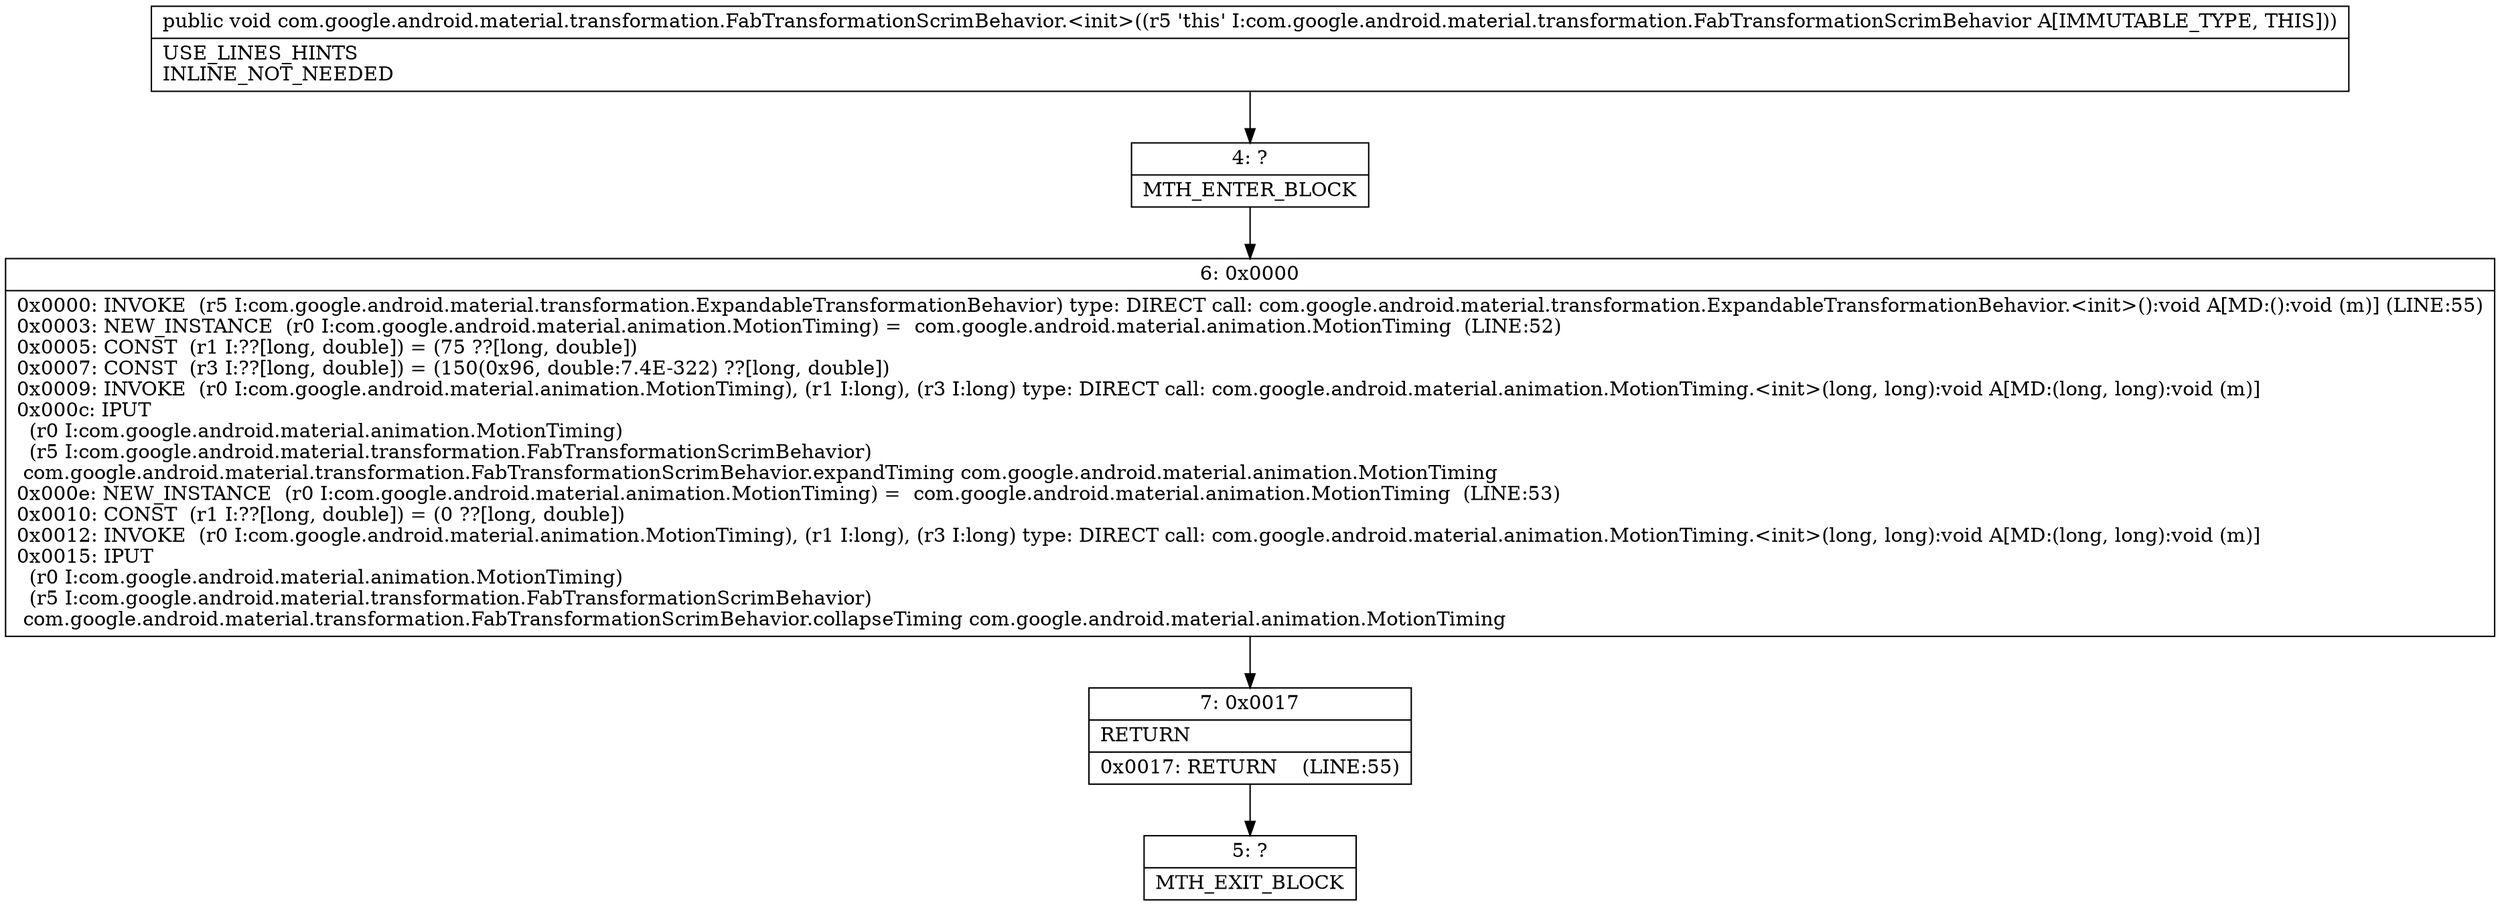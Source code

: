 digraph "CFG forcom.google.android.material.transformation.FabTransformationScrimBehavior.\<init\>()V" {
Node_4 [shape=record,label="{4\:\ ?|MTH_ENTER_BLOCK\l}"];
Node_6 [shape=record,label="{6\:\ 0x0000|0x0000: INVOKE  (r5 I:com.google.android.material.transformation.ExpandableTransformationBehavior) type: DIRECT call: com.google.android.material.transformation.ExpandableTransformationBehavior.\<init\>():void A[MD:():void (m)] (LINE:55)\l0x0003: NEW_INSTANCE  (r0 I:com.google.android.material.animation.MotionTiming) =  com.google.android.material.animation.MotionTiming  (LINE:52)\l0x0005: CONST  (r1 I:??[long, double]) = (75 ??[long, double]) \l0x0007: CONST  (r3 I:??[long, double]) = (150(0x96, double:7.4E\-322) ??[long, double]) \l0x0009: INVOKE  (r0 I:com.google.android.material.animation.MotionTiming), (r1 I:long), (r3 I:long) type: DIRECT call: com.google.android.material.animation.MotionTiming.\<init\>(long, long):void A[MD:(long, long):void (m)]\l0x000c: IPUT  \l  (r0 I:com.google.android.material.animation.MotionTiming)\l  (r5 I:com.google.android.material.transformation.FabTransformationScrimBehavior)\l com.google.android.material.transformation.FabTransformationScrimBehavior.expandTiming com.google.android.material.animation.MotionTiming \l0x000e: NEW_INSTANCE  (r0 I:com.google.android.material.animation.MotionTiming) =  com.google.android.material.animation.MotionTiming  (LINE:53)\l0x0010: CONST  (r1 I:??[long, double]) = (0 ??[long, double]) \l0x0012: INVOKE  (r0 I:com.google.android.material.animation.MotionTiming), (r1 I:long), (r3 I:long) type: DIRECT call: com.google.android.material.animation.MotionTiming.\<init\>(long, long):void A[MD:(long, long):void (m)]\l0x0015: IPUT  \l  (r0 I:com.google.android.material.animation.MotionTiming)\l  (r5 I:com.google.android.material.transformation.FabTransformationScrimBehavior)\l com.google.android.material.transformation.FabTransformationScrimBehavior.collapseTiming com.google.android.material.animation.MotionTiming \l}"];
Node_7 [shape=record,label="{7\:\ 0x0017|RETURN\l|0x0017: RETURN    (LINE:55)\l}"];
Node_5 [shape=record,label="{5\:\ ?|MTH_EXIT_BLOCK\l}"];
MethodNode[shape=record,label="{public void com.google.android.material.transformation.FabTransformationScrimBehavior.\<init\>((r5 'this' I:com.google.android.material.transformation.FabTransformationScrimBehavior A[IMMUTABLE_TYPE, THIS]))  | USE_LINES_HINTS\lINLINE_NOT_NEEDED\l}"];
MethodNode -> Node_4;Node_4 -> Node_6;
Node_6 -> Node_7;
Node_7 -> Node_5;
}

